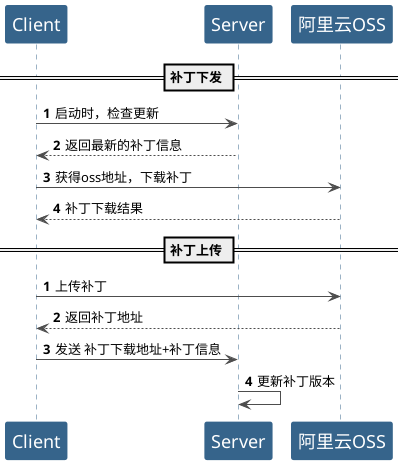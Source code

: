 @startuml
skinparam sequence {
	ArrowColor #36648B
	ActorBorderColor #36648B
        LifeLineBorderColor #36648B
	LifeLineBackgroundColor white
	ParticipantBorderColor #36648B
	ParticipantBackgroundColor #36648B
	ParticipantFontName 微软雅黑
	ParticipantFontSize 18
	ParticipantFontColor white
	ActorBackgroundColor #36648B
	ActorFontColor #36648B
	ActorFontSize 18
	ActorFontName 微软雅黑
}

== 补丁下发 ==

 autonumber
 Client -[#4D4D4D]> Server : 启动时，检查更新
 Server --[#4D4D4D]> Client: 返回最新的补丁信息
 Client -[#4D4D4D]> 阿里云OSS : 获得oss地址，下载补丁
 阿里云OSS --[#4D4D4D]> Client : 补丁下载结果

== 补丁上传 ==
 autonumber
 Client -[#4D4D4D]> 阿里云OSS : 上传补丁
 阿里云OSS --[#4D4D4D]> Client : 返回补丁地址
 Client -[#4D4D4D]> Server : 发送 补丁下载地址+补丁信息
 Server -[#4D4D4D]> Server : 更新补丁版本
@enduml